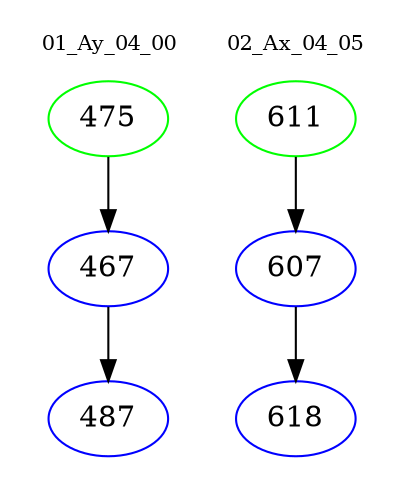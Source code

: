 digraph{
subgraph cluster_0 {
color = white
label = "01_Ay_04_00";
fontsize=10;
T0_475 [label="475", color="green"]
T0_475 -> T0_467 [color="black"]
T0_467 [label="467", color="blue"]
T0_467 -> T0_487 [color="black"]
T0_487 [label="487", color="blue"]
}
subgraph cluster_1 {
color = white
label = "02_Ax_04_05";
fontsize=10;
T1_611 [label="611", color="green"]
T1_611 -> T1_607 [color="black"]
T1_607 [label="607", color="blue"]
T1_607 -> T1_618 [color="black"]
T1_618 [label="618", color="blue"]
}
}
